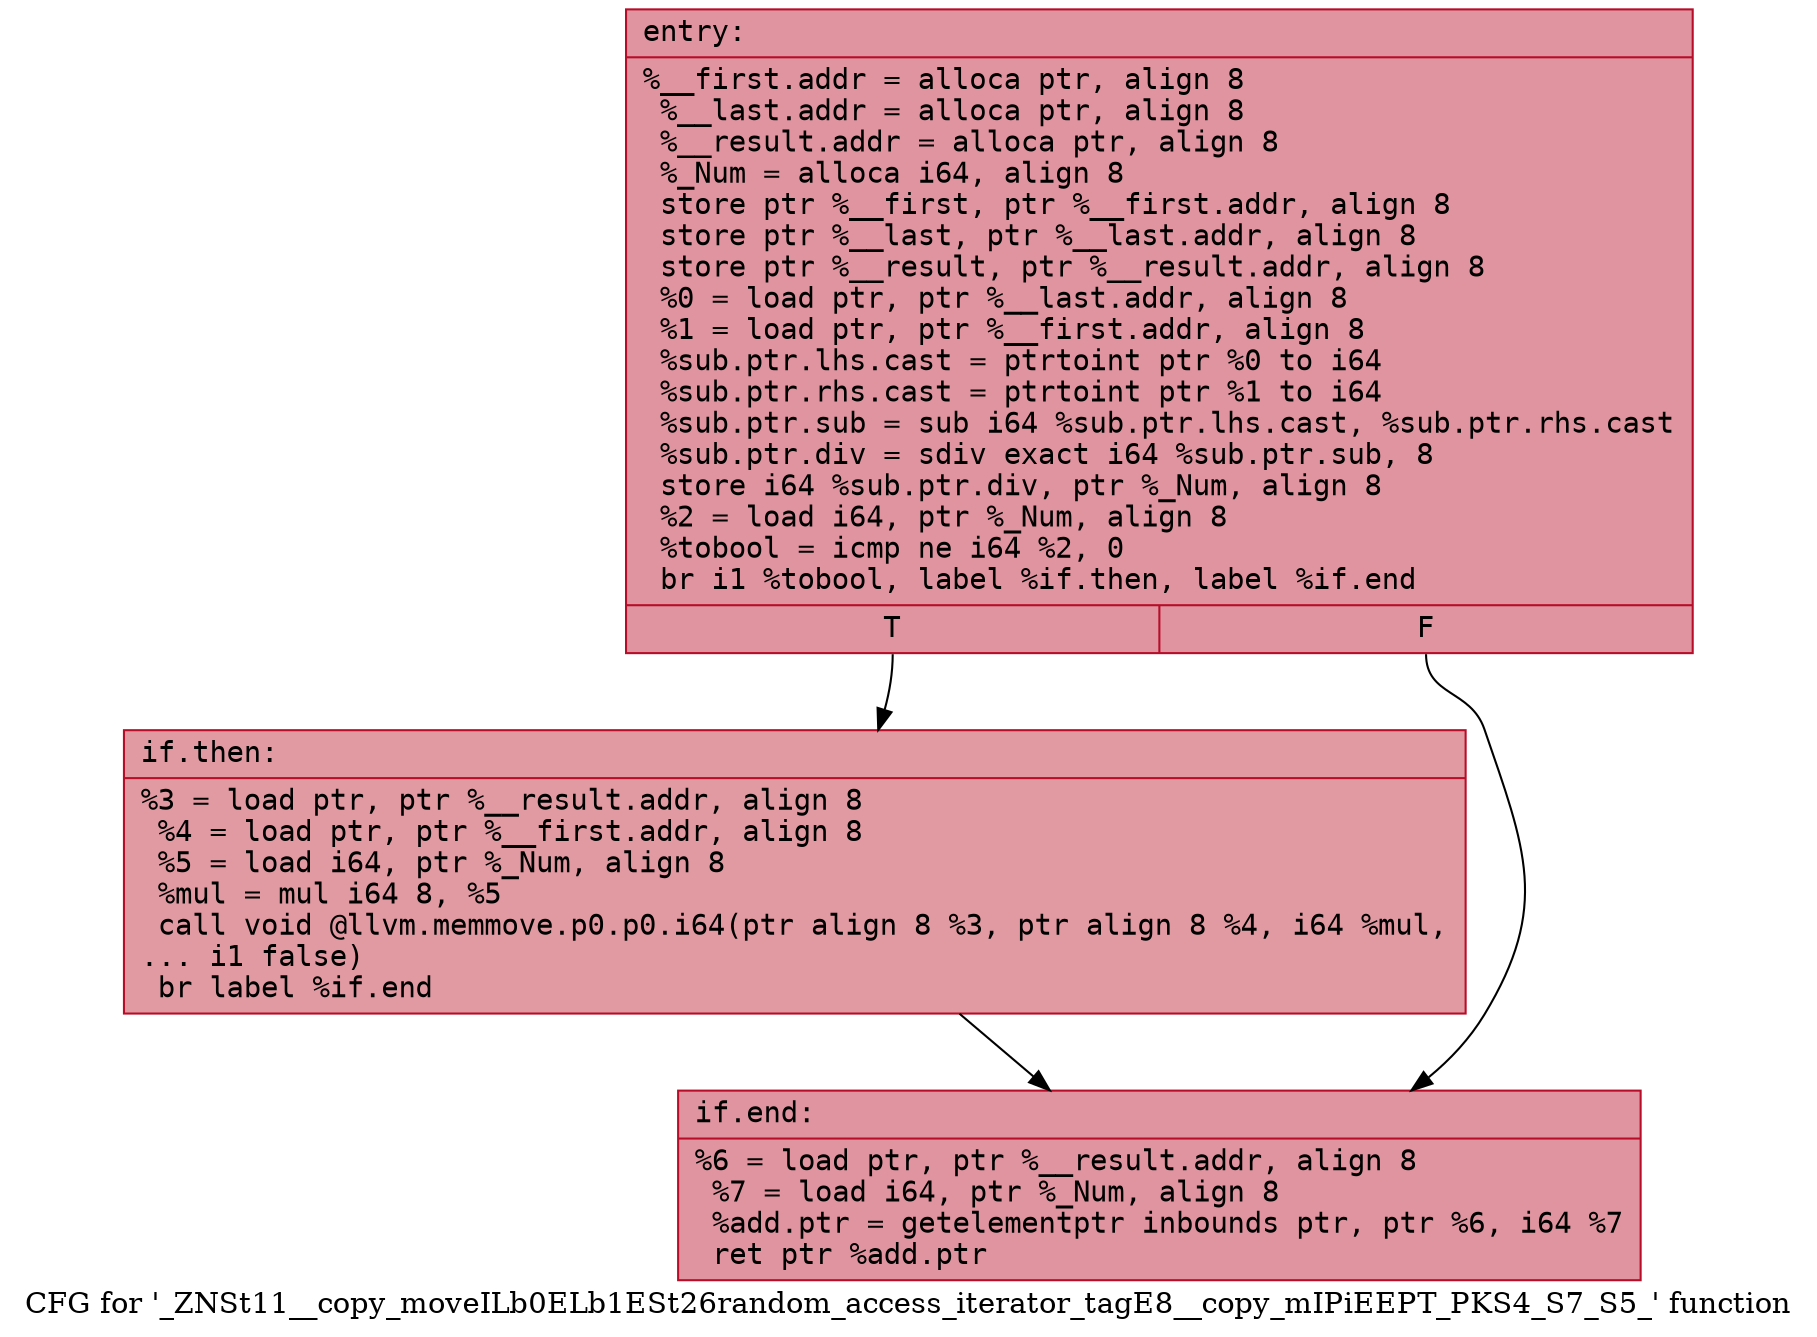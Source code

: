 digraph "CFG for '_ZNSt11__copy_moveILb0ELb1ESt26random_access_iterator_tagE8__copy_mIPiEEPT_PKS4_S7_S5_' function" {
	label="CFG for '_ZNSt11__copy_moveILb0ELb1ESt26random_access_iterator_tagE8__copy_mIPiEEPT_PKS4_S7_S5_' function";

	Node0x564619492320 [shape=record,color="#b70d28ff", style=filled, fillcolor="#b70d2870" fontname="Courier",label="{entry:\l|  %__first.addr = alloca ptr, align 8\l  %__last.addr = alloca ptr, align 8\l  %__result.addr = alloca ptr, align 8\l  %_Num = alloca i64, align 8\l  store ptr %__first, ptr %__first.addr, align 8\l  store ptr %__last, ptr %__last.addr, align 8\l  store ptr %__result, ptr %__result.addr, align 8\l  %0 = load ptr, ptr %__last.addr, align 8\l  %1 = load ptr, ptr %__first.addr, align 8\l  %sub.ptr.lhs.cast = ptrtoint ptr %0 to i64\l  %sub.ptr.rhs.cast = ptrtoint ptr %1 to i64\l  %sub.ptr.sub = sub i64 %sub.ptr.lhs.cast, %sub.ptr.rhs.cast\l  %sub.ptr.div = sdiv exact i64 %sub.ptr.sub, 8\l  store i64 %sub.ptr.div, ptr %_Num, align 8\l  %2 = load i64, ptr %_Num, align 8\l  %tobool = icmp ne i64 %2, 0\l  br i1 %tobool, label %if.then, label %if.end\l|{<s0>T|<s1>F}}"];
	Node0x564619492320:s0 -> Node0x564619492eb0[tooltip="entry -> if.then\nProbability 62.50%" ];
	Node0x564619492320:s1 -> Node0x564619492f20[tooltip="entry -> if.end\nProbability 37.50%" ];
	Node0x564619492eb0 [shape=record,color="#b70d28ff", style=filled, fillcolor="#bb1b2c70" fontname="Courier",label="{if.then:\l|  %3 = load ptr, ptr %__result.addr, align 8\l  %4 = load ptr, ptr %__first.addr, align 8\l  %5 = load i64, ptr %_Num, align 8\l  %mul = mul i64 8, %5\l  call void @llvm.memmove.p0.p0.i64(ptr align 8 %3, ptr align 8 %4, i64 %mul,\l... i1 false)\l  br label %if.end\l}"];
	Node0x564619492eb0 -> Node0x564619492f20[tooltip="if.then -> if.end\nProbability 100.00%" ];
	Node0x564619492f20 [shape=record,color="#b70d28ff", style=filled, fillcolor="#b70d2870" fontname="Courier",label="{if.end:\l|  %6 = load ptr, ptr %__result.addr, align 8\l  %7 = load i64, ptr %_Num, align 8\l  %add.ptr = getelementptr inbounds ptr, ptr %6, i64 %7\l  ret ptr %add.ptr\l}"];
}
